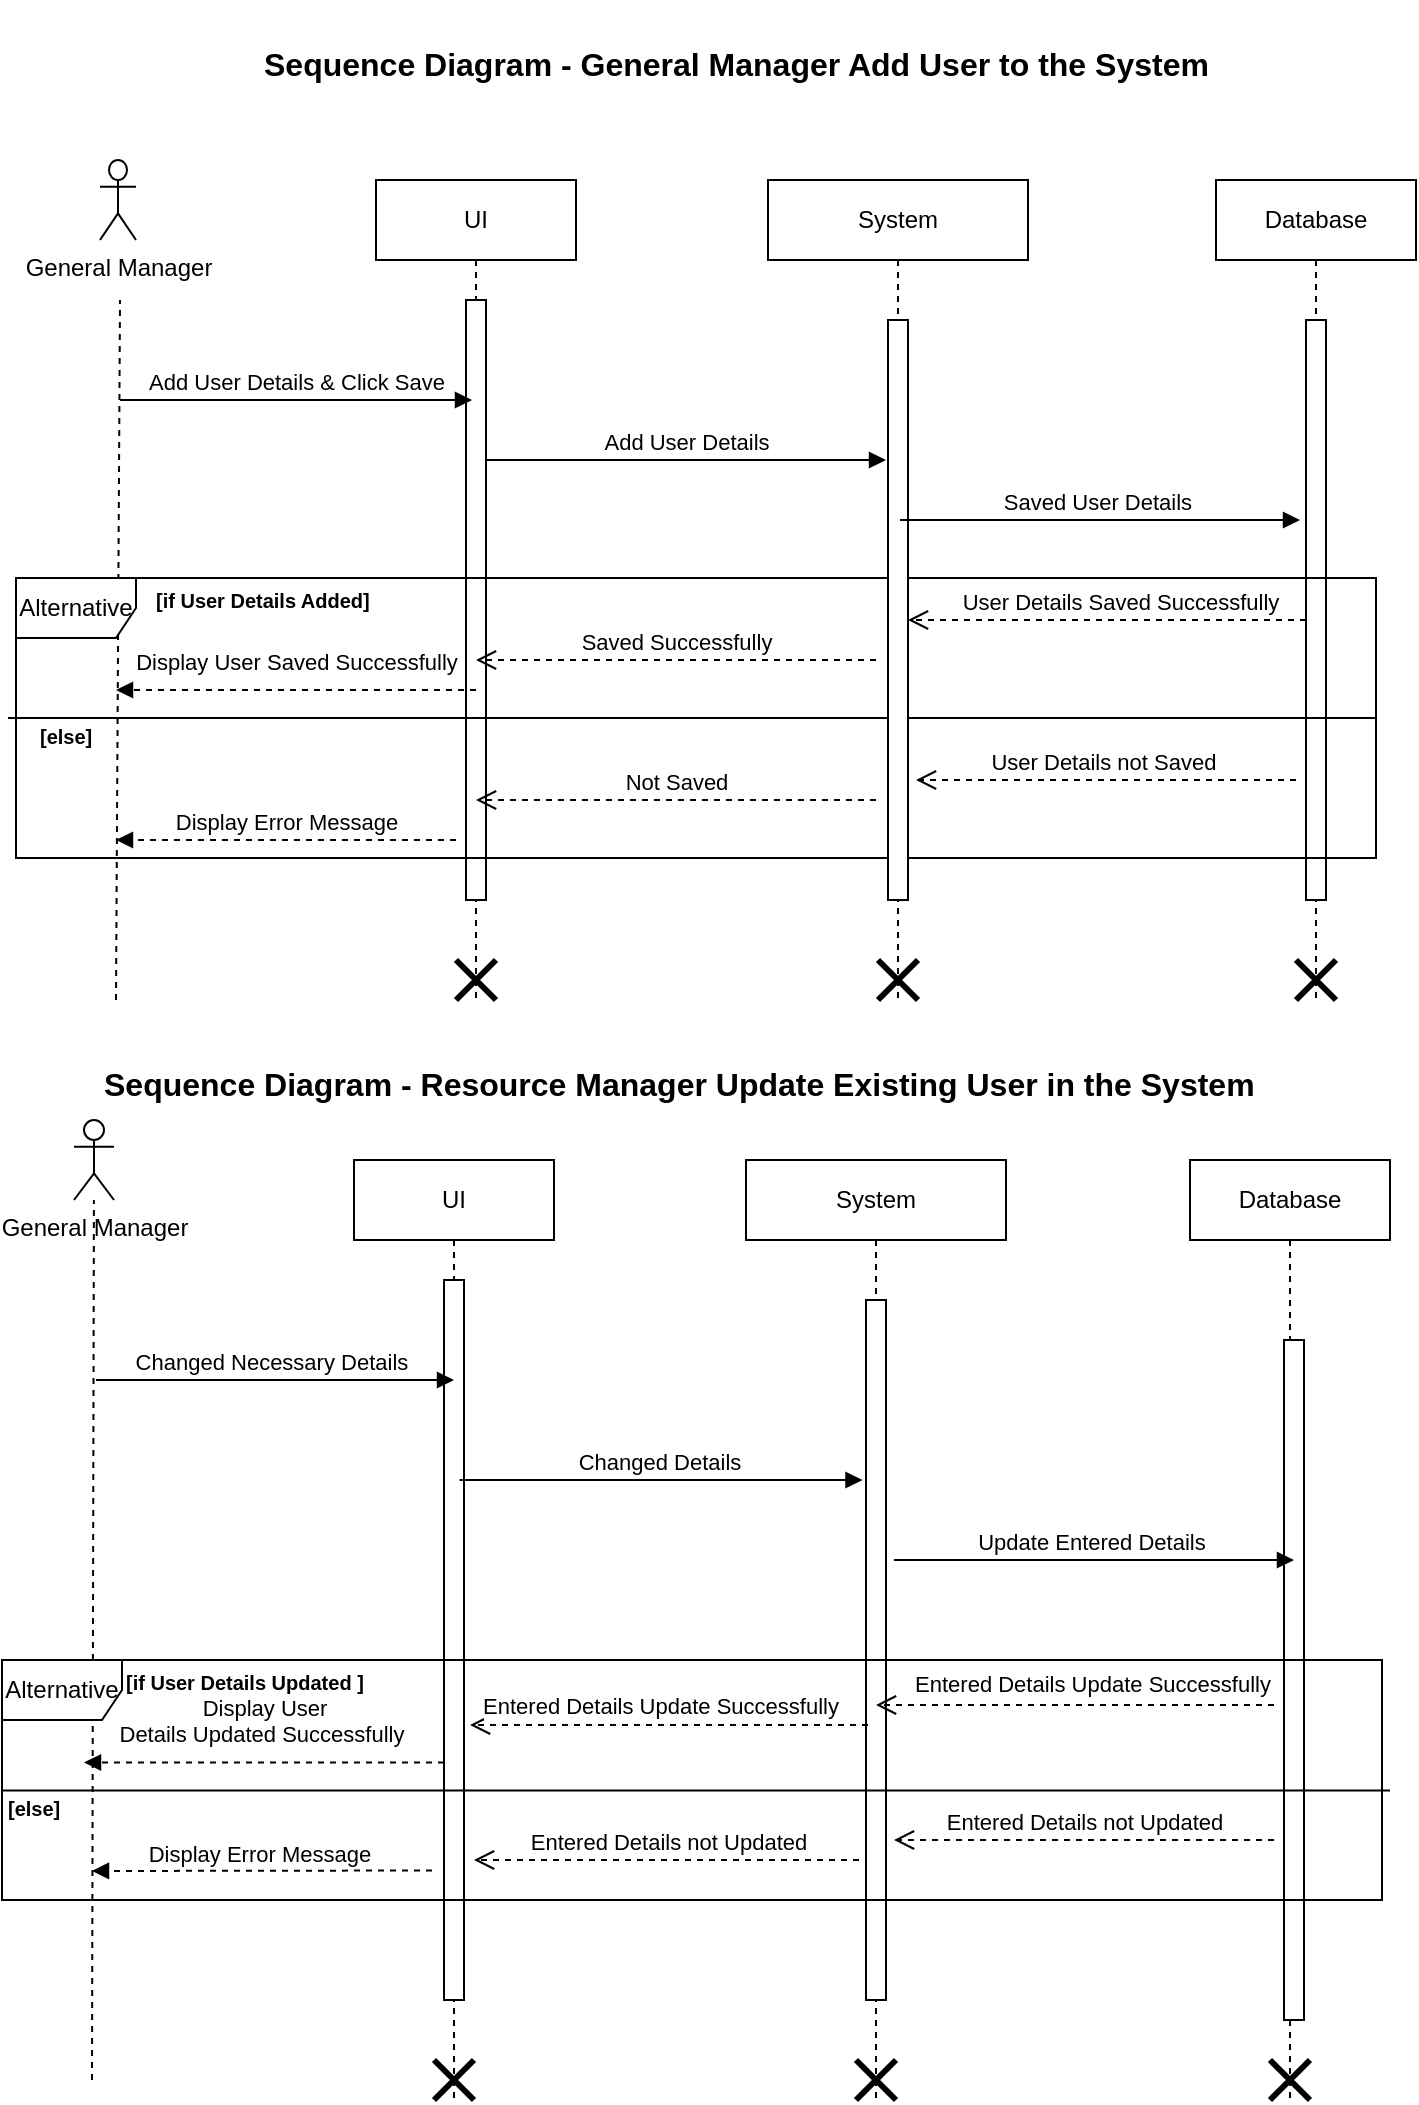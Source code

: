 <mxfile version="23.1.2" type="device">
  <diagram id="V6dfWRo4bIaxzSpUcKBD" name="1">
    <mxGraphModel dx="1032" dy="580" grid="1" gridSize="10" guides="1" tooltips="1" connect="1" arrows="1" fold="1" page="1" pageScale="1" pageWidth="827" pageHeight="1169" math="0" shadow="0">
      <root>
        <mxCell id="0" />
        <mxCell id="1" parent="0" />
        <mxCell id="Udsn4bSvTREjVbGwYA5K-1" value="UI" style="shape=umlLifeline;perimeter=lifelinePerimeter;whiteSpace=wrap;html=1;container=0;dropTarget=0;collapsible=0;recursiveResize=0;outlineConnect=0;portConstraint=eastwest;newEdgeStyle={&quot;edgeStyle&quot;:&quot;elbowEdgeStyle&quot;,&quot;elbow&quot;:&quot;vertical&quot;,&quot;curved&quot;:0,&quot;rounded&quot;:0};" vertex="1" parent="1">
          <mxGeometry x="248" y="110" width="100" height="410" as="geometry" />
        </mxCell>
        <mxCell id="Udsn4bSvTREjVbGwYA5K-2" value="" style="html=1;points=[];perimeter=orthogonalPerimeter;outlineConnect=0;targetShapes=umlLifeline;portConstraint=eastwest;newEdgeStyle={&quot;edgeStyle&quot;:&quot;elbowEdgeStyle&quot;,&quot;elbow&quot;:&quot;vertical&quot;,&quot;curved&quot;:0,&quot;rounded&quot;:0};" vertex="1" parent="Udsn4bSvTREjVbGwYA5K-1">
          <mxGeometry x="45" y="60" width="10" height="300" as="geometry" />
        </mxCell>
        <mxCell id="Udsn4bSvTREjVbGwYA5K-3" value="" style="shape=umlDestroy;whiteSpace=wrap;html=1;strokeWidth=3;targetShapes=umlLifeline;" vertex="1" parent="Udsn4bSvTREjVbGwYA5K-1">
          <mxGeometry x="40" y="390" width="20" height="20" as="geometry" />
        </mxCell>
        <mxCell id="Udsn4bSvTREjVbGwYA5K-4" value="Database" style="shape=umlLifeline;perimeter=lifelinePerimeter;whiteSpace=wrap;html=1;container=0;dropTarget=0;collapsible=0;recursiveResize=0;outlineConnect=0;portConstraint=eastwest;newEdgeStyle={&quot;edgeStyle&quot;:&quot;elbowEdgeStyle&quot;,&quot;elbow&quot;:&quot;vertical&quot;,&quot;curved&quot;:0,&quot;rounded&quot;:0};" vertex="1" parent="1">
          <mxGeometry x="668" y="110" width="100" height="410" as="geometry" />
        </mxCell>
        <mxCell id="Udsn4bSvTREjVbGwYA5K-5" value="" style="html=1;points=[];perimeter=orthogonalPerimeter;outlineConnect=0;targetShapes=umlLifeline;portConstraint=eastwest;newEdgeStyle={&quot;edgeStyle&quot;:&quot;elbowEdgeStyle&quot;,&quot;elbow&quot;:&quot;vertical&quot;,&quot;curved&quot;:0,&quot;rounded&quot;:0};" vertex="1" parent="Udsn4bSvTREjVbGwYA5K-4">
          <mxGeometry x="45" y="70" width="10" height="290" as="geometry" />
        </mxCell>
        <mxCell id="Udsn4bSvTREjVbGwYA5K-6" value="" style="shape=umlDestroy;whiteSpace=wrap;html=1;strokeWidth=3;targetShapes=umlLifeline;" vertex="1" parent="Udsn4bSvTREjVbGwYA5K-4">
          <mxGeometry x="40" y="390" width="20" height="20" as="geometry" />
        </mxCell>
        <mxCell id="Udsn4bSvTREjVbGwYA5K-7" value="User Details not Saved&amp;nbsp;" style="html=1;verticalAlign=bottom;endArrow=open;dashed=1;endSize=8;edgeStyle=elbowEdgeStyle;elbow=horizontal;curved=0;rounded=0;" edge="1" parent="1">
          <mxGeometry x="-0.001" relative="1" as="geometry">
            <mxPoint x="518" y="410" as="targetPoint" />
            <Array as="points">
              <mxPoint x="568" y="410" />
              <mxPoint x="658" y="480" />
              <mxPoint x="638" y="470" />
              <mxPoint x="618" y="460" />
              <mxPoint x="598" y="450" />
              <mxPoint x="613" y="430" />
            </Array>
            <mxPoint as="offset" />
            <mxPoint x="708" y="410" as="sourcePoint" />
          </mxGeometry>
        </mxCell>
        <mxCell id="Udsn4bSvTREjVbGwYA5K-8" value="User Details Saved Successfully" style="html=1;verticalAlign=bottom;endArrow=open;dashed=1;endSize=8;edgeStyle=elbowEdgeStyle;elbow=vertical;curved=0;rounded=0;" edge="1" parent="1" source="Udsn4bSvTREjVbGwYA5K-5" target="Udsn4bSvTREjVbGwYA5K-18">
          <mxGeometry x="-0.065" relative="1" as="geometry">
            <mxPoint x="508" y="330" as="targetPoint" />
            <Array as="points">
              <mxPoint x="568" y="330" />
              <mxPoint x="608" y="370" />
              <mxPoint x="588" y="360" />
              <mxPoint x="598" y="360" />
            </Array>
            <mxPoint x="683" y="330" as="sourcePoint" />
            <mxPoint as="offset" />
          </mxGeometry>
        </mxCell>
        <mxCell id="Udsn4bSvTREjVbGwYA5K-9" value="" style="endArrow=none;dashed=1;html=1;rounded=0;" edge="1" parent="1">
          <mxGeometry width="50" height="50" relative="1" as="geometry">
            <mxPoint x="118" y="520" as="sourcePoint" />
            <mxPoint x="120" y="170" as="targetPoint" />
          </mxGeometry>
        </mxCell>
        <mxCell id="Udsn4bSvTREjVbGwYA5K-10" value="Alternative" style="shape=umlFrame;whiteSpace=wrap;html=1;pointerEvents=0;" vertex="1" parent="1">
          <mxGeometry x="68" y="309" width="680" height="140" as="geometry" />
        </mxCell>
        <mxCell id="Udsn4bSvTREjVbGwYA5K-11" value="" style="line;strokeWidth=1;fillColor=none;align=left;verticalAlign=middle;spacingTop=-1;spacingLeft=3;spacingRight=3;rotatable=0;labelPosition=right;points=[];portConstraint=eastwest;strokeColor=inherit;" vertex="1" parent="1">
          <mxGeometry x="64" y="375" width="684" height="8" as="geometry" />
        </mxCell>
        <mxCell id="Udsn4bSvTREjVbGwYA5K-12" value="Display User Saved Successfully" style="html=1;verticalAlign=bottom;endArrow=block;edgeStyle=elbowEdgeStyle;elbow=vertical;curved=0;rounded=0;dashed=1;" edge="1" parent="1">
          <mxGeometry y="-5" width="80" relative="1" as="geometry">
            <mxPoint x="298" y="365" as="sourcePoint" />
            <mxPoint x="118" y="365" as="targetPoint" />
            <Array as="points">
              <mxPoint x="223" y="365" />
            </Array>
            <mxPoint as="offset" />
          </mxGeometry>
        </mxCell>
        <mxCell id="Udsn4bSvTREjVbGwYA5K-13" value="Display Error Message" style="html=1;verticalAlign=bottom;endArrow=block;edgeStyle=elbowEdgeStyle;elbow=vertical;curved=0;rounded=0;dashed=1;" edge="1" parent="1">
          <mxGeometry width="80" relative="1" as="geometry">
            <mxPoint x="288" y="440" as="sourcePoint" />
            <mxPoint x="118" y="440" as="targetPoint" />
            <mxPoint as="offset" />
          </mxGeometry>
        </mxCell>
        <mxCell id="Udsn4bSvTREjVbGwYA5K-14" value="&lt;b style=&quot;font-size: 10px;&quot;&gt;[if User&lt;/b&gt;&lt;b style=&quot;font-size: 10px;&quot;&gt;&amp;nbsp;Details Added]&lt;/b&gt;" style="text;html=1;strokeColor=none;fillColor=none;align=left;verticalAlign=middle;whiteSpace=wrap;rounded=0;" vertex="1" parent="1">
          <mxGeometry x="136" y="308.75" width="134" height="22.5" as="geometry" />
        </mxCell>
        <mxCell id="Udsn4bSvTREjVbGwYA5K-15" value="&lt;font style=&quot;font-size: 10px;&quot;&gt;&lt;b&gt;[else]&lt;/b&gt;&lt;/font&gt;" style="text;html=1;strokeColor=none;fillColor=none;align=left;verticalAlign=middle;whiteSpace=wrap;rounded=0;" vertex="1" parent="1">
          <mxGeometry x="78" y="383" width="80" height="10" as="geometry" />
        </mxCell>
        <mxCell id="Udsn4bSvTREjVbGwYA5K-16" value="General Manager" style="shape=umlActor;verticalLabelPosition=bottom;verticalAlign=top;html=1;outlineConnect=0;" vertex="1" parent="1">
          <mxGeometry x="110" y="100" width="18" height="40" as="geometry" />
        </mxCell>
        <mxCell id="Udsn4bSvTREjVbGwYA5K-17" value="System" style="shape=umlLifeline;perimeter=lifelinePerimeter;whiteSpace=wrap;html=1;container=0;dropTarget=0;collapsible=0;recursiveResize=0;outlineConnect=0;portConstraint=eastwest;newEdgeStyle={&quot;edgeStyle&quot;:&quot;elbowEdgeStyle&quot;,&quot;elbow&quot;:&quot;vertical&quot;,&quot;curved&quot;:0,&quot;rounded&quot;:0};size=40;" vertex="1" parent="1">
          <mxGeometry x="444" y="110" width="130" height="410" as="geometry" />
        </mxCell>
        <mxCell id="Udsn4bSvTREjVbGwYA5K-18" value="" style="html=1;points=[];perimeter=orthogonalPerimeter;outlineConnect=0;targetShapes=umlLifeline;portConstraint=eastwest;newEdgeStyle={&quot;edgeStyle&quot;:&quot;elbowEdgeStyle&quot;,&quot;elbow&quot;:&quot;vertical&quot;,&quot;curved&quot;:0,&quot;rounded&quot;:0};" vertex="1" parent="Udsn4bSvTREjVbGwYA5K-17">
          <mxGeometry x="60" y="70" width="10" height="290" as="geometry" />
        </mxCell>
        <mxCell id="Udsn4bSvTREjVbGwYA5K-19" value="" style="shape=umlDestroy;whiteSpace=wrap;html=1;strokeWidth=3;targetShapes=umlLifeline;" vertex="1" parent="Udsn4bSvTREjVbGwYA5K-17">
          <mxGeometry x="55" y="390" width="20" height="20" as="geometry" />
        </mxCell>
        <mxCell id="Udsn4bSvTREjVbGwYA5K-20" value="Saved Successfully" style="html=1;verticalAlign=bottom;endArrow=open;dashed=1;endSize=8;edgeStyle=elbowEdgeStyle;elbow=vertical;curved=0;rounded=0;" edge="1" parent="1">
          <mxGeometry relative="1" as="geometry">
            <mxPoint x="298" y="350" as="targetPoint" />
            <Array as="points">
              <mxPoint x="363" y="350" />
              <mxPoint x="403" y="390" />
              <mxPoint x="383" y="380" />
              <mxPoint x="393" y="380" />
            </Array>
            <mxPoint x="498" y="350" as="sourcePoint" />
          </mxGeometry>
        </mxCell>
        <mxCell id="Udsn4bSvTREjVbGwYA5K-21" value="Not Saved" style="html=1;verticalAlign=bottom;endArrow=open;dashed=1;endSize=8;edgeStyle=elbowEdgeStyle;elbow=vertical;curved=0;rounded=0;" edge="1" parent="1">
          <mxGeometry relative="1" as="geometry">
            <mxPoint x="298" y="420" as="targetPoint" />
            <Array as="points">
              <mxPoint x="363" y="420" />
              <mxPoint x="403" y="460" />
              <mxPoint x="383" y="450" />
              <mxPoint x="393" y="450" />
            </Array>
            <mxPoint x="498" y="420" as="sourcePoint" />
          </mxGeometry>
        </mxCell>
        <mxCell id="Udsn4bSvTREjVbGwYA5K-22" value="Add User Details &amp;amp; Click Save" style="html=1;verticalAlign=bottom;endArrow=block;edgeStyle=elbowEdgeStyle;elbow=vertical;curved=0;rounded=0;" edge="1" parent="1">
          <mxGeometry width="80" relative="1" as="geometry">
            <mxPoint x="120" y="220" as="sourcePoint" />
            <mxPoint x="296" y="220" as="targetPoint" />
          </mxGeometry>
        </mxCell>
        <mxCell id="Udsn4bSvTREjVbGwYA5K-23" value="Add User Details" style="html=1;verticalAlign=bottom;endArrow=block;edgeStyle=elbowEdgeStyle;elbow=vertical;curved=0;rounded=0;" edge="1" parent="1">
          <mxGeometry width="80" relative="1" as="geometry">
            <mxPoint x="303" y="250" as="sourcePoint" />
            <mxPoint x="503" y="250" as="targetPoint" />
          </mxGeometry>
        </mxCell>
        <mxCell id="Udsn4bSvTREjVbGwYA5K-24" value="Saved User Details&amp;nbsp;" style="html=1;verticalAlign=bottom;endArrow=block;edgeStyle=elbowEdgeStyle;elbow=vertical;curved=0;rounded=0;" edge="1" parent="1">
          <mxGeometry width="80" relative="1" as="geometry">
            <mxPoint x="510" y="280" as="sourcePoint" />
            <mxPoint x="710" y="280" as="targetPoint" />
            <mxPoint as="offset" />
          </mxGeometry>
        </mxCell>
        <mxCell id="Udsn4bSvTREjVbGwYA5K-25" value="UI" style="shape=umlLifeline;perimeter=lifelinePerimeter;whiteSpace=wrap;html=1;container=0;dropTarget=0;collapsible=0;recursiveResize=0;outlineConnect=0;portConstraint=eastwest;newEdgeStyle={&quot;edgeStyle&quot;:&quot;elbowEdgeStyle&quot;,&quot;elbow&quot;:&quot;vertical&quot;,&quot;curved&quot;:0,&quot;rounded&quot;:0};" vertex="1" parent="1">
          <mxGeometry x="237" y="600" width="100" height="470" as="geometry" />
        </mxCell>
        <mxCell id="Udsn4bSvTREjVbGwYA5K-26" value="" style="html=1;points=[];perimeter=orthogonalPerimeter;outlineConnect=0;targetShapes=umlLifeline;portConstraint=eastwest;newEdgeStyle={&quot;edgeStyle&quot;:&quot;elbowEdgeStyle&quot;,&quot;elbow&quot;:&quot;vertical&quot;,&quot;curved&quot;:0,&quot;rounded&quot;:0};" vertex="1" parent="Udsn4bSvTREjVbGwYA5K-25">
          <mxGeometry x="45" y="60" width="10" height="360" as="geometry" />
        </mxCell>
        <mxCell id="Udsn4bSvTREjVbGwYA5K-27" value="" style="shape=umlDestroy;whiteSpace=wrap;html=1;strokeWidth=3;targetShapes=umlLifeline;" vertex="1" parent="Udsn4bSvTREjVbGwYA5K-25">
          <mxGeometry x="40" y="450" width="20" height="20" as="geometry" />
        </mxCell>
        <mxCell id="Udsn4bSvTREjVbGwYA5K-28" value="Database" style="shape=umlLifeline;perimeter=lifelinePerimeter;whiteSpace=wrap;html=1;container=0;dropTarget=0;collapsible=0;recursiveResize=0;outlineConnect=0;portConstraint=eastwest;newEdgeStyle={&quot;edgeStyle&quot;:&quot;elbowEdgeStyle&quot;,&quot;elbow&quot;:&quot;vertical&quot;,&quot;curved&quot;:0,&quot;rounded&quot;:0};" vertex="1" parent="1">
          <mxGeometry x="655" y="600" width="100" height="470" as="geometry" />
        </mxCell>
        <mxCell id="Udsn4bSvTREjVbGwYA5K-29" value="" style="html=1;points=[];perimeter=orthogonalPerimeter;outlineConnect=0;targetShapes=umlLifeline;portConstraint=eastwest;newEdgeStyle={&quot;edgeStyle&quot;:&quot;elbowEdgeStyle&quot;,&quot;elbow&quot;:&quot;vertical&quot;,&quot;curved&quot;:0,&quot;rounded&quot;:0};" vertex="1" parent="Udsn4bSvTREjVbGwYA5K-28">
          <mxGeometry x="47" y="90" width="10" height="340" as="geometry" />
        </mxCell>
        <mxCell id="Udsn4bSvTREjVbGwYA5K-30" value="" style="shape=umlDestroy;whiteSpace=wrap;html=1;strokeWidth=3;targetShapes=umlLifeline;" vertex="1" parent="Udsn4bSvTREjVbGwYA5K-28">
          <mxGeometry x="40" y="450" width="20" height="20" as="geometry" />
        </mxCell>
        <mxCell id="Udsn4bSvTREjVbGwYA5K-31" value="" style="endArrow=none;dashed=1;html=1;rounded=0;" edge="1" parent="1" target="Udsn4bSvTREjVbGwYA5K-32">
          <mxGeometry width="50" height="50" relative="1" as="geometry">
            <mxPoint x="106" y="1060" as="sourcePoint" />
            <mxPoint x="107" y="690" as="targetPoint" />
          </mxGeometry>
        </mxCell>
        <mxCell id="Udsn4bSvTREjVbGwYA5K-32" value="General Manager" style="shape=umlActor;verticalLabelPosition=bottom;verticalAlign=top;html=1;outlineConnect=0;" vertex="1" parent="1">
          <mxGeometry x="97" y="580" width="20" height="40" as="geometry" />
        </mxCell>
        <mxCell id="Udsn4bSvTREjVbGwYA5K-33" value="System" style="shape=umlLifeline;perimeter=lifelinePerimeter;whiteSpace=wrap;html=1;container=0;dropTarget=0;collapsible=0;recursiveResize=0;outlineConnect=0;portConstraint=eastwest;newEdgeStyle={&quot;edgeStyle&quot;:&quot;elbowEdgeStyle&quot;,&quot;elbow&quot;:&quot;vertical&quot;,&quot;curved&quot;:0,&quot;rounded&quot;:0};size=40;" vertex="1" parent="1">
          <mxGeometry x="433" y="600" width="130" height="470" as="geometry" />
        </mxCell>
        <mxCell id="Udsn4bSvTREjVbGwYA5K-34" value="" style="html=1;points=[];perimeter=orthogonalPerimeter;outlineConnect=0;targetShapes=umlLifeline;portConstraint=eastwest;newEdgeStyle={&quot;edgeStyle&quot;:&quot;elbowEdgeStyle&quot;,&quot;elbow&quot;:&quot;vertical&quot;,&quot;curved&quot;:0,&quot;rounded&quot;:0};" vertex="1" parent="Udsn4bSvTREjVbGwYA5K-33">
          <mxGeometry x="60" y="70" width="10" height="350" as="geometry" />
        </mxCell>
        <mxCell id="Udsn4bSvTREjVbGwYA5K-35" value="" style="shape=umlDestroy;whiteSpace=wrap;html=1;strokeWidth=3;targetShapes=umlLifeline;" vertex="1" parent="Udsn4bSvTREjVbGwYA5K-33">
          <mxGeometry x="55" y="450" width="20" height="20" as="geometry" />
        </mxCell>
        <mxCell id="Udsn4bSvTREjVbGwYA5K-36" value="Entered Details not Updated" style="html=1;verticalAlign=bottom;endArrow=open;dashed=1;endSize=8;edgeStyle=elbowEdgeStyle;elbow=vertical;curved=0;rounded=0;" edge="1" parent="1">
          <mxGeometry x="-0.001" relative="1" as="geometry">
            <mxPoint x="507" y="940" as="targetPoint" />
            <Array as="points">
              <mxPoint x="557" y="940" />
              <mxPoint x="647" y="1010" />
              <mxPoint x="627" y="1000" />
              <mxPoint x="607" y="990" />
              <mxPoint x="587" y="980" />
              <mxPoint x="602" y="960" />
            </Array>
            <mxPoint as="offset" />
            <mxPoint x="697" y="940" as="sourcePoint" />
          </mxGeometry>
        </mxCell>
        <mxCell id="Udsn4bSvTREjVbGwYA5K-37" value="" style="html=1;verticalAlign=bottom;endArrow=open;dashed=1;endSize=8;edgeStyle=elbowEdgeStyle;elbow=vertical;curved=0;rounded=0;" edge="1" parent="1">
          <mxGeometry x="-0.206" relative="1" as="geometry">
            <mxPoint x="498" y="872.5" as="targetPoint" />
            <Array as="points">
              <mxPoint x="552" y="872.5" />
              <mxPoint x="592" y="912.5" />
              <mxPoint x="572" y="902.5" />
              <mxPoint x="582" y="902.5" />
            </Array>
            <mxPoint x="697" y="872.5" as="sourcePoint" />
            <mxPoint as="offset" />
          </mxGeometry>
        </mxCell>
        <mxCell id="Udsn4bSvTREjVbGwYA5K-38" value="Entered Details Update Successfully" style="edgeLabel;html=1;align=center;verticalAlign=middle;resizable=0;points=[];" vertex="1" connectable="0" parent="Udsn4bSvTREjVbGwYA5K-37">
          <mxGeometry x="-0.081" y="-3" relative="1" as="geometry">
            <mxPoint y="-8" as="offset" />
          </mxGeometry>
        </mxCell>
        <mxCell id="Udsn4bSvTREjVbGwYA5K-39" value="Alternative" style="shape=umlFrame;whiteSpace=wrap;html=1;pointerEvents=0;" vertex="1" parent="1">
          <mxGeometry x="61" y="850" width="690" height="120" as="geometry" />
        </mxCell>
        <mxCell id="Udsn4bSvTREjVbGwYA5K-40" value="" style="line;strokeWidth=1;fillColor=none;align=left;verticalAlign=middle;spacingTop=-1;spacingLeft=3;spacingRight=3;rotatable=0;labelPosition=right;points=[];portConstraint=eastwest;strokeColor=inherit;" vertex="1" parent="1">
          <mxGeometry x="61" y="911.25" width="694" height="8" as="geometry" />
        </mxCell>
        <mxCell id="Udsn4bSvTREjVbGwYA5K-41" value="Display User&lt;br&gt;Details Updated Successfully&amp;nbsp;" style="html=1;verticalAlign=bottom;endArrow=block;edgeStyle=elbowEdgeStyle;elbow=vertical;curved=0;rounded=0;dashed=1;" edge="1" parent="1">
          <mxGeometry y="-5" width="80" relative="1" as="geometry">
            <mxPoint x="282" y="901.25" as="sourcePoint" />
            <mxPoint x="102" y="901.25" as="targetPoint" />
            <Array as="points">
              <mxPoint x="207" y="901.25" />
            </Array>
            <mxPoint as="offset" />
          </mxGeometry>
        </mxCell>
        <mxCell id="Udsn4bSvTREjVbGwYA5K-42" value="Display Error Message&amp;nbsp;" style="html=1;verticalAlign=bottom;endArrow=block;edgeStyle=elbowEdgeStyle;elbow=vertical;curved=0;rounded=0;dashed=1;" edge="1" parent="1">
          <mxGeometry width="80" relative="1" as="geometry">
            <mxPoint x="276" y="955.25" as="sourcePoint" />
            <mxPoint x="106" y="955.25" as="targetPoint" />
            <mxPoint as="offset" />
          </mxGeometry>
        </mxCell>
        <mxCell id="Udsn4bSvTREjVbGwYA5K-43" value="&lt;span style=&quot;font-size: 10px;&quot;&gt;&lt;b&gt;[if User Details Updated ]&lt;/b&gt;&lt;/span&gt;" style="text;html=1;strokeColor=none;fillColor=none;align=left;verticalAlign=middle;whiteSpace=wrap;rounded=0;" vertex="1" parent="1">
          <mxGeometry x="121" y="850" width="149" height="22.5" as="geometry" />
        </mxCell>
        <mxCell id="Udsn4bSvTREjVbGwYA5K-44" value="&lt;font style=&quot;font-size: 10px;&quot;&gt;&lt;b&gt;[else]&lt;/b&gt;&lt;/font&gt;" style="text;html=1;strokeColor=none;fillColor=none;align=left;verticalAlign=middle;whiteSpace=wrap;rounded=0;" vertex="1" parent="1">
          <mxGeometry x="62" y="919.25" width="80" height="10" as="geometry" />
        </mxCell>
        <mxCell id="Udsn4bSvTREjVbGwYA5K-45" value="Changed Necessary Details&amp;nbsp;" style="html=1;verticalAlign=bottom;endArrow=block;edgeStyle=elbowEdgeStyle;elbow=vertical;curved=0;rounded=0;" edge="1" parent="1">
          <mxGeometry width="80" relative="1" as="geometry">
            <mxPoint x="109" y="710" as="sourcePoint" />
            <mxPoint x="287" y="710" as="targetPoint" />
            <Array as="points">
              <mxPoint x="108" y="710" />
            </Array>
          </mxGeometry>
        </mxCell>
        <mxCell id="Udsn4bSvTREjVbGwYA5K-46" value="Changed Details&amp;nbsp;" style="html=1;verticalAlign=bottom;endArrow=block;edgeStyle=elbowEdgeStyle;elbow=vertical;curved=0;rounded=0;" edge="1" parent="1">
          <mxGeometry width="80" relative="1" as="geometry">
            <mxPoint x="289.75" y="760" as="sourcePoint" />
            <mxPoint x="491.25" y="760" as="targetPoint" />
            <Array as="points" />
          </mxGeometry>
        </mxCell>
        <mxCell id="Udsn4bSvTREjVbGwYA5K-47" value="Update Entered Details&amp;nbsp;" style="html=1;verticalAlign=bottom;endArrow=block;edgeStyle=elbowEdgeStyle;elbow=vertical;curved=0;rounded=0;" edge="1" parent="1">
          <mxGeometry width="80" relative="1" as="geometry">
            <mxPoint x="507" y="800" as="sourcePoint" />
            <mxPoint x="707" y="800" as="targetPoint" />
            <Array as="points" />
          </mxGeometry>
        </mxCell>
        <mxCell id="Udsn4bSvTREjVbGwYA5K-48" value="" style="html=1;verticalAlign=bottom;endArrow=open;dashed=1;endSize=8;edgeStyle=elbowEdgeStyle;elbow=vertical;curved=0;rounded=0;" edge="1" parent="1">
          <mxGeometry x="-0.206" relative="1" as="geometry">
            <mxPoint x="295" y="882.5" as="targetPoint" />
            <Array as="points">
              <mxPoint x="349" y="882.5" />
              <mxPoint x="389" y="922.5" />
              <mxPoint x="369" y="912.5" />
              <mxPoint x="379" y="912.5" />
            </Array>
            <mxPoint x="494" y="882.5" as="sourcePoint" />
            <mxPoint as="offset" />
          </mxGeometry>
        </mxCell>
        <mxCell id="Udsn4bSvTREjVbGwYA5K-49" value="Entered Details Update Successfully" style="edgeLabel;html=1;align=center;verticalAlign=middle;resizable=0;points=[];" vertex="1" connectable="0" parent="Udsn4bSvTREjVbGwYA5K-48">
          <mxGeometry x="-0.081" y="-3" relative="1" as="geometry">
            <mxPoint x="-13" y="-7" as="offset" />
          </mxGeometry>
        </mxCell>
        <mxCell id="Udsn4bSvTREjVbGwYA5K-50" value="Entered Details not Updated" style="html=1;verticalAlign=bottom;endArrow=open;dashed=1;endSize=8;edgeStyle=elbowEdgeStyle;elbow=vertical;curved=0;rounded=0;" edge="1" parent="1">
          <mxGeometry x="-0.001" relative="1" as="geometry">
            <mxPoint x="297" y="950" as="targetPoint" />
            <Array as="points">
              <mxPoint x="349.5" y="950" />
              <mxPoint x="439.5" y="1020" />
              <mxPoint x="419.5" y="1010" />
              <mxPoint x="399.5" y="1000" />
              <mxPoint x="379.5" y="990" />
              <mxPoint x="394.5" y="970" />
            </Array>
            <mxPoint as="offset" />
            <mxPoint x="489.5" y="950" as="sourcePoint" />
          </mxGeometry>
        </mxCell>
        <mxCell id="Udsn4bSvTREjVbGwYA5K-51" value="&lt;h2&gt;&lt;font style=&quot;font-size: 16px;&quot;&gt;Sequence Diagram - Resource Manager Update Existing User in the System&amp;nbsp;&lt;/font&gt;&lt;/h2&gt;" style="text;whiteSpace=wrap;html=1;" vertex="1" parent="1">
          <mxGeometry x="110" y="530" width="627.5" height="40" as="geometry" />
        </mxCell>
        <mxCell id="Udsn4bSvTREjVbGwYA5K-52" value="&lt;h2&gt;&lt;font style=&quot;font-size: 16px;&quot;&gt;Sequence Diagram - General Manager Add User to the System&amp;nbsp;&lt;/font&gt;&lt;/h2&gt;" style="text;whiteSpace=wrap;html=1;" vertex="1" parent="1">
          <mxGeometry x="190" y="20" width="490" height="40" as="geometry" />
        </mxCell>
      </root>
    </mxGraphModel>
  </diagram>
</mxfile>
